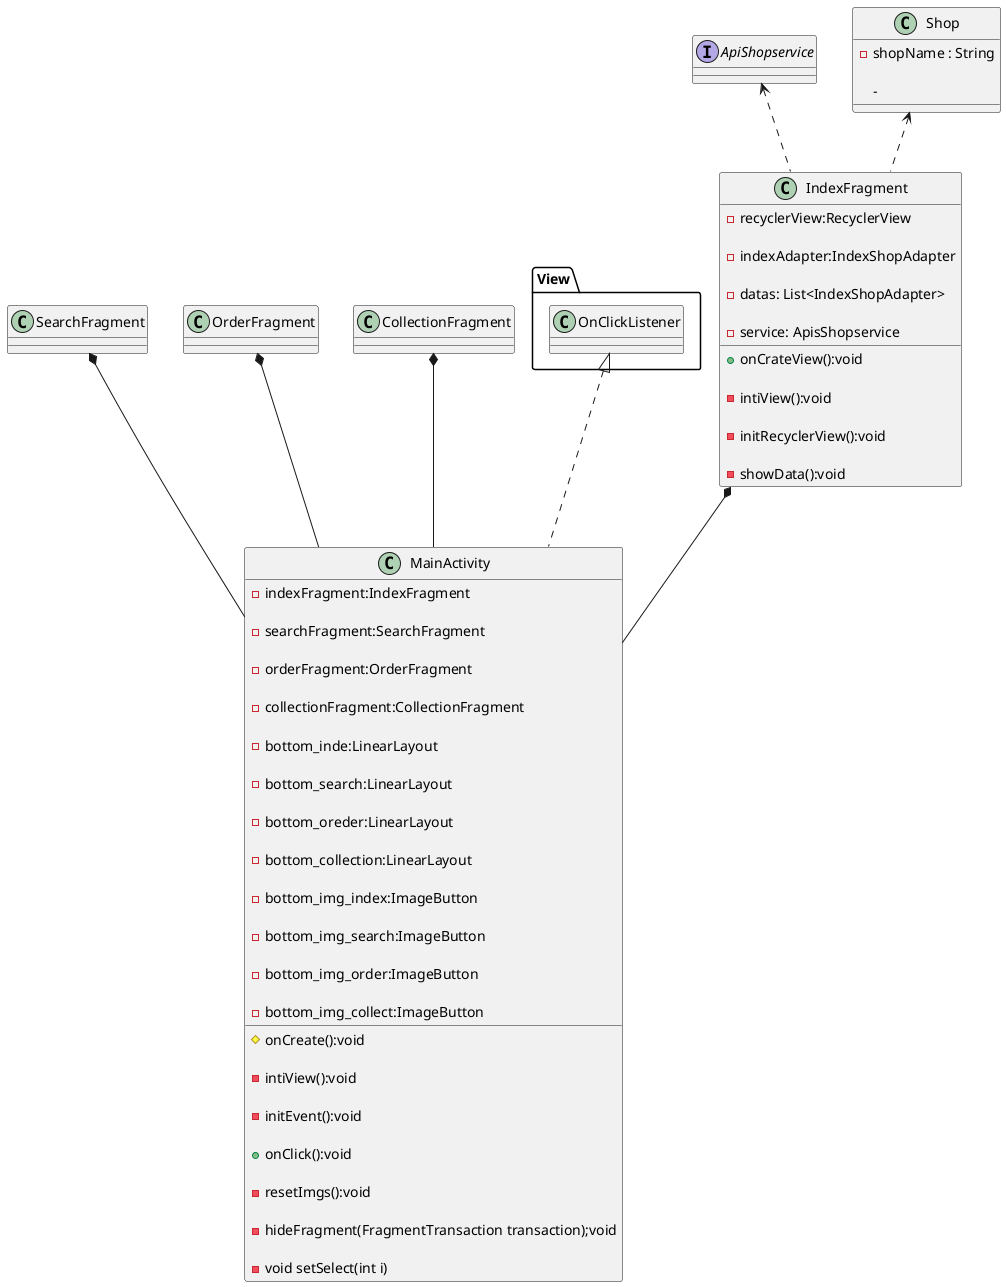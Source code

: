 @startuml

IndexFragment *-- MainActivity

SearchFragment *-- MainActivity

OrderFragment *-- MainActivity

CollectionFragment *-- MainActivity

View.OnClickListener <|.. MainActivity

ApiShopservice <.. IndexFragment

Shop <.. IndexFragment

Interface ApiShopservice

Class MainActivity{

- indexFragment:IndexFragment

- searchFragment:SearchFragment

- orderFragment:OrderFragment

- collectionFragment:CollectionFragment

- bottom_inde:LinearLayout

- bottom_search:LinearLayout

- bottom_oreder:LinearLayout

- bottom_collection:LinearLayout

-bottom_img_index:ImageButton

-bottom_img_search:ImageButton

-bottom_img_order:ImageButton

-bottom_img_collect:ImageButton

#onCreate():void

- intiView():void

- initEvent():void

+ onClick():void

- resetImgs():void

- hideFragment(FragmentTransaction transaction);void

- void setSelect(int i)

}

Class IndexFragment{

- recyclerView:RecyclerView

- indexAdapter:IndexShopAdapter

- datas: List<IndexShopAdapter>

- service: ApisShopservice

+ onCrateView():void

- intiView():void

- initRecyclerView():void

- showData():void

}

Class View.OnClickListener{

}

Class Shop{

- shopName : String

-

}

@enduml